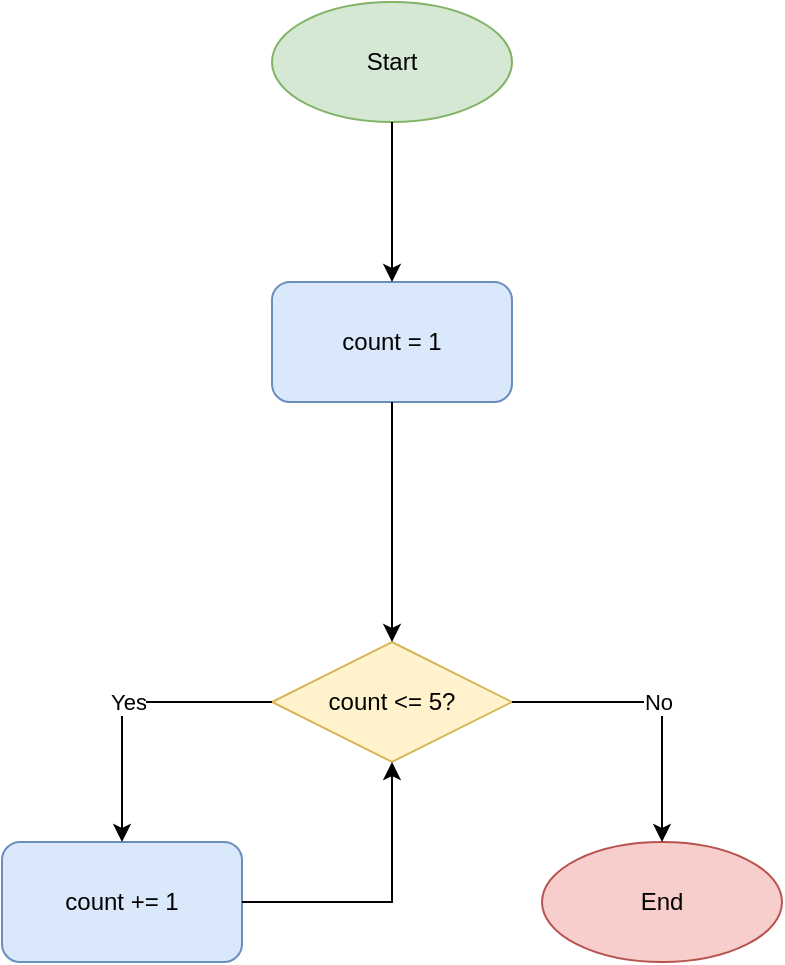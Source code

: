 <?xml version="1.0" encoding="UTF-8"?>
<mxfile version="22.1.16" type="device">
  <diagram name="Flowchart" id="698v3a8qh">
    <mxGraphModel dx="1422" dy="794" grid="1" gridSize="10" guides="1" tooltips="1" connect="1" arrows="1" fold="1" page="1" pageScale="1" pageWidth="1169" pageHeight="827" math="0" shadow="0">
  <root>
    <mxCell id="0" />
    <mxCell id="1" parent="0" />
    <mxCell id="start" value="Start" style="ellipse;whiteSpace=wrap;html=1;aspect=fixed;fillColor=#d5e8d4;strokeColor=#82b366;" vertex="1" parent="1">
      <mxGeometry x="-525" y="0" width="120" height="60" as="geometry" />
    </mxCell>
    <mxCell id="init" value="count = 1" style="rounded=1;whiteSpace=wrap;html=1;fillColor=#dae8fc;strokeColor=#6c8ebf;" vertex="1" parent="1">
      <mxGeometry x="-525" y="140" width="120" height="60" as="geometry" />
    </mxCell>
    <mxCell id="decision" value="count &lt;= 5?" style="rhombus;whiteSpace=wrap;html=1;fillColor=#fff2cc;strokeColor=#d6b656;" vertex="1" parent="1">
      <mxGeometry x="-525" y="320" width="120" height="60" as="geometry" />
    </mxCell>
    <mxCell id="increment" value="count += 1" style="rounded=1;whiteSpace=wrap;html=1;fillColor=#dae8fc;strokeColor=#6c8ebf;" vertex="1" parent="1">
      <mxGeometry x="-660" y="420" width="120" height="60" as="geometry" />
    </mxCell>
    <mxCell id="end" value="End" style="ellipse;whiteSpace=wrap;html=1;aspect=fixed;fillColor=#f8cecc;strokeColor=#b85450;" vertex="1" parent="1">
      <mxGeometry x="-390" y="420" width="120" height="60" as="geometry" />
    </mxCell>
    <mxCell id="edge_0" style="edgeStyle=orthogonalEdgeStyle;rounded=0;orthogonalLoop=1;jettySize=auto;html=1;endArrow=classic;startArrow=none;" edge="1" parent="1" source="start" target="init">
      <mxGeometry relative="1" as="geometry" />
    </mxCell>
    <mxCell id="edge_1" style="edgeStyle=orthogonalEdgeStyle;rounded=0;orthogonalLoop=1;jettySize=auto;html=1;endArrow=classic;startArrow=none;" edge="1" parent="1" source="init" target="decision">
      <mxGeometry relative="1" as="geometry" />
    </mxCell>
    <mxCell id="edge_2" value="Yes" style="edgeStyle=orthogonalEdgeStyle;rounded=0;orthogonalLoop=1;jettySize=auto;html=1;endArrow=classic;startArrow=none;" edge="1" parent="1" source="decision" target="increment">
      <mxGeometry relative="1" as="geometry" />
    </mxCell>
    <mxCell id="edge_3" value="No" style="edgeStyle=orthogonalEdgeStyle;rounded=0;orthogonalLoop=1;jettySize=auto;html=1;endArrow=classic;startArrow=none;" edge="1" parent="1" source="decision" target="end">
      <mxGeometry relative="1" as="geometry" />
    </mxCell>
    <mxCell id="edge_4" style="edgeStyle=orthogonalEdgeStyle;rounded=0;orthogonalLoop=1;jettySize=auto;html=1;endArrow=classic;startArrow=none;" edge="1" parent="1" source="increment" target="decision">
      <mxGeometry relative="1" as="geometry" />
    </mxCell>
  </root>
</mxGraphModel>
  </diagram>
</mxfile>